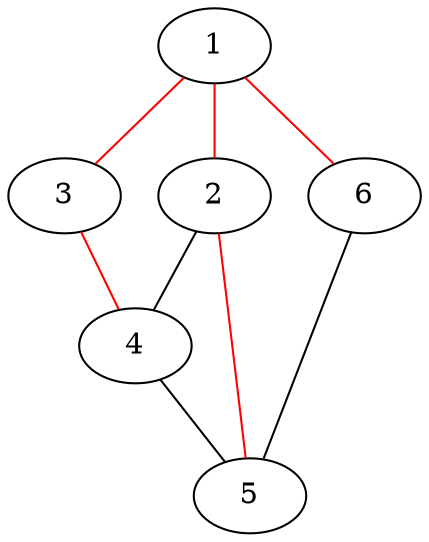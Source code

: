 graph G {
	1
	{
		rank = same
		2 3 6
		};
		

1 -- 2 [color=red];
1 -- 3 [color=red];
3 -- 4 [color=red];
2 -- 4;
4 -- 5;
5 -- 6;
2 -- 5 [color=red];
6 -- 1 [color=red];

}
